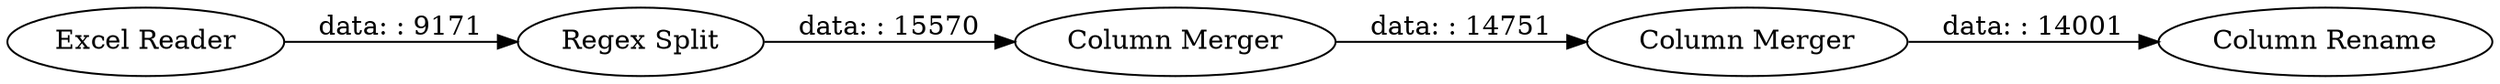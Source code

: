 digraph {
	"-5401171144432544755_65" [label="Column Rename"]
	"-5401171144432544755_63" [label="Column Merger"]
	"-5401171144432544755_2" [label="Regex Split"]
	"-5401171144432544755_64" [label="Column Merger"]
	"-5401171144432544755_59" [label="Excel Reader"]
	"-5401171144432544755_59" -> "-5401171144432544755_2" [label="data: : 9171"]
	"-5401171144432544755_2" -> "-5401171144432544755_63" [label="data: : 15570"]
	"-5401171144432544755_63" -> "-5401171144432544755_64" [label="data: : 14751"]
	"-5401171144432544755_64" -> "-5401171144432544755_65" [label="data: : 14001"]
	rankdir=LR
}
